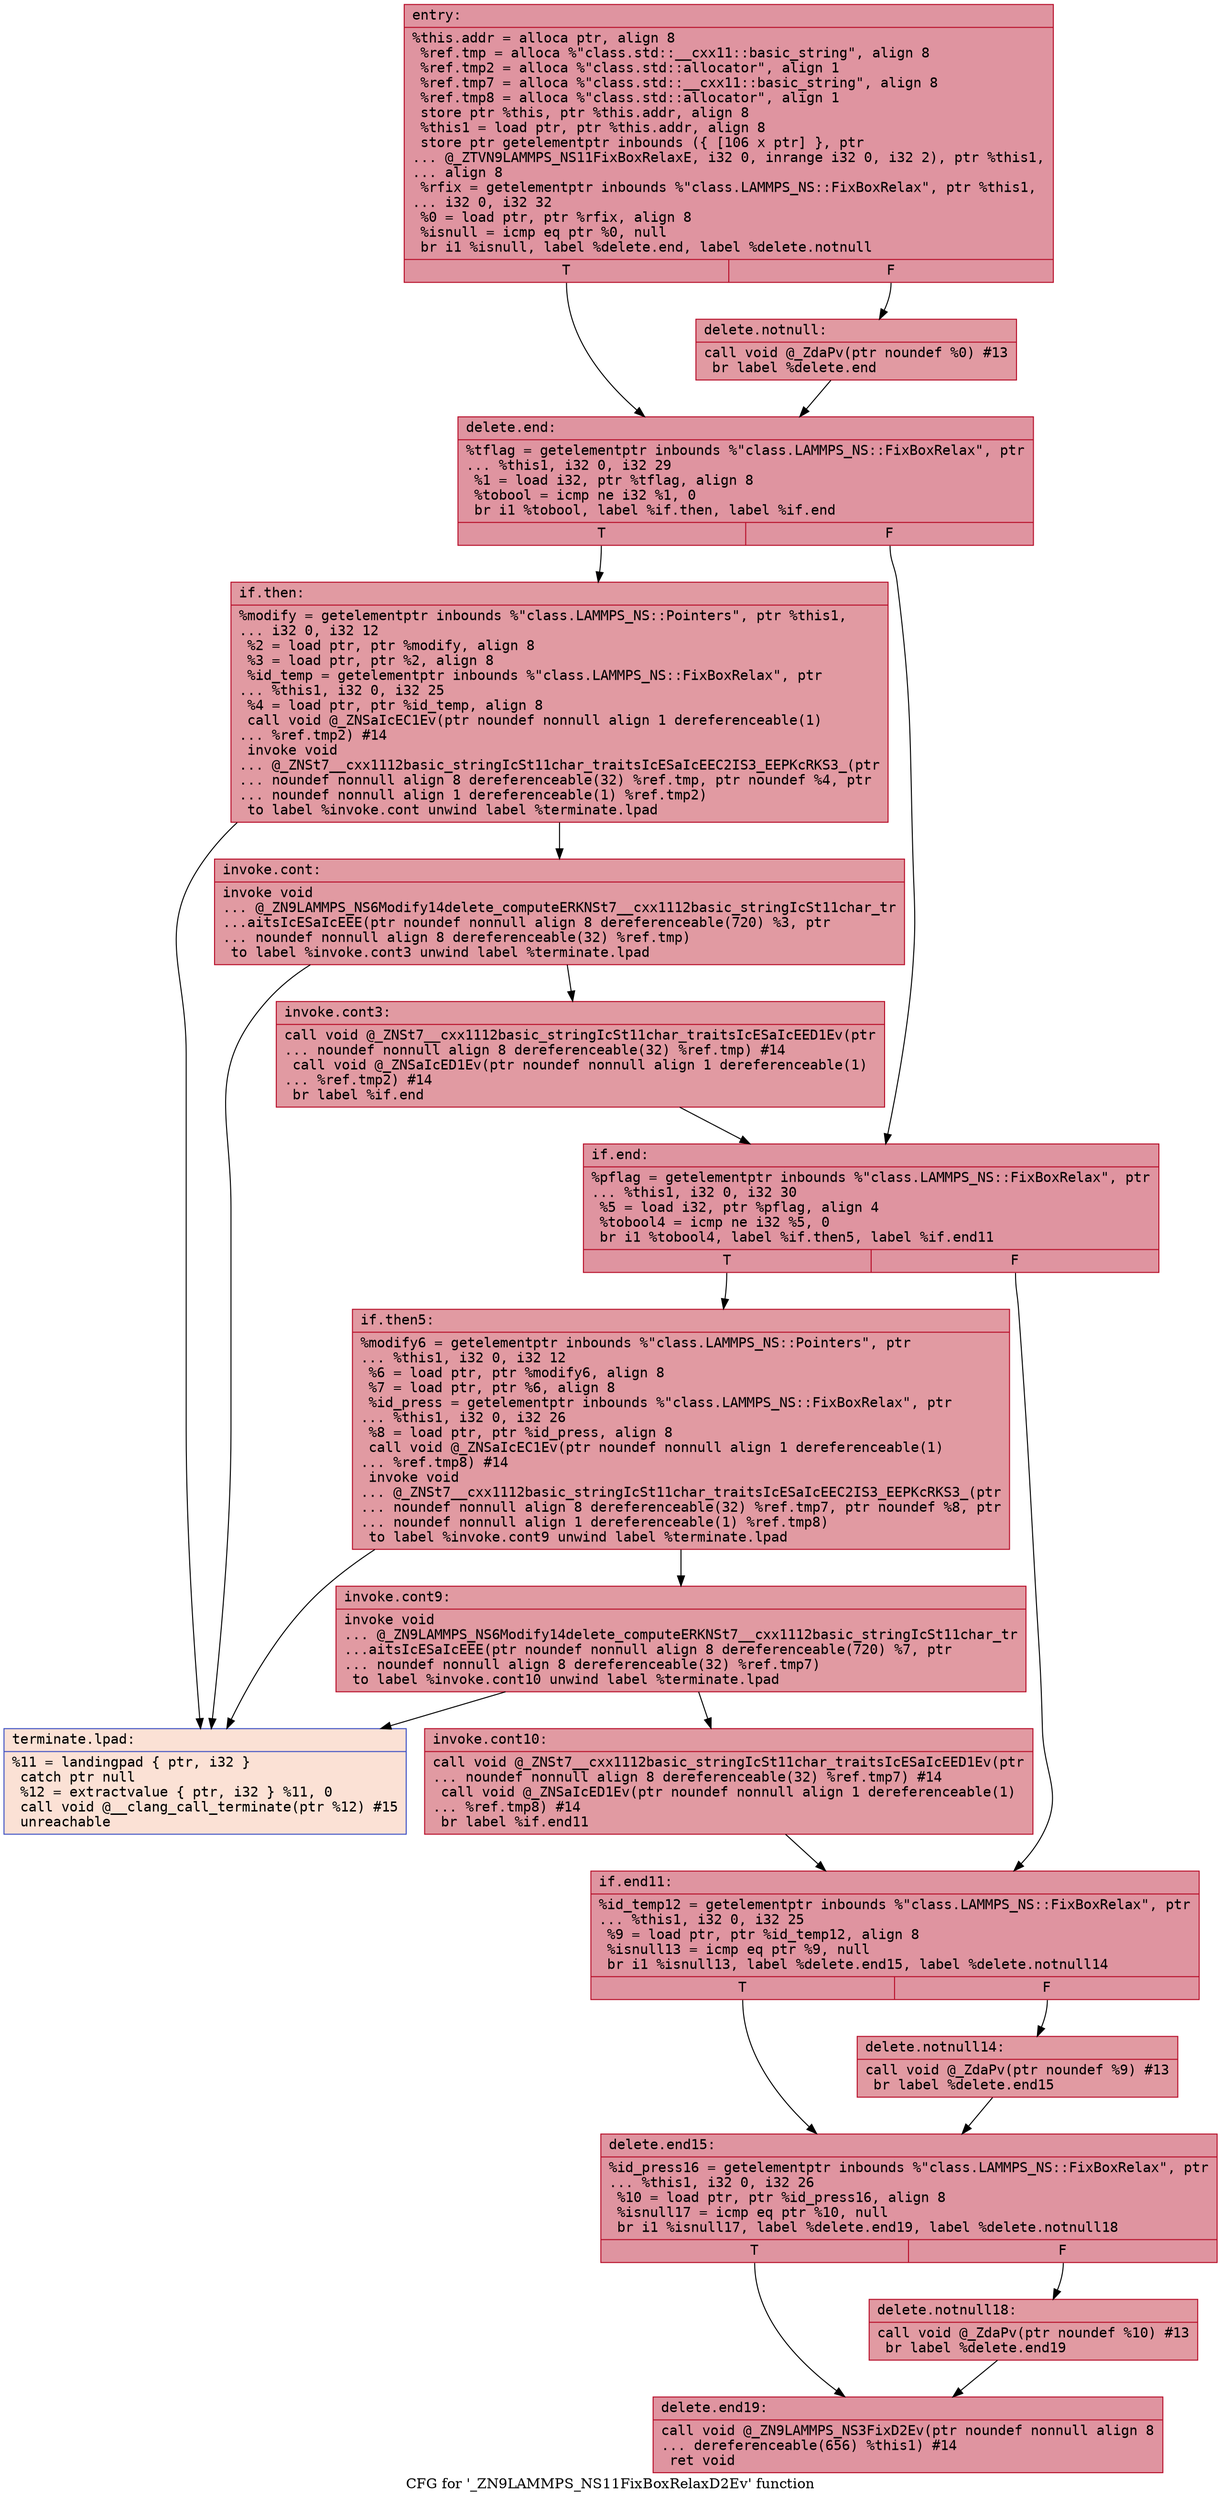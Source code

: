 digraph "CFG for '_ZN9LAMMPS_NS11FixBoxRelaxD2Ev' function" {
	label="CFG for '_ZN9LAMMPS_NS11FixBoxRelaxD2Ev' function";

	Node0x55810d7ad730 [shape=record,color="#b70d28ff", style=filled, fillcolor="#b70d2870" fontname="Courier",label="{entry:\l|  %this.addr = alloca ptr, align 8\l  %ref.tmp = alloca %\"class.std::__cxx11::basic_string\", align 8\l  %ref.tmp2 = alloca %\"class.std::allocator\", align 1\l  %ref.tmp7 = alloca %\"class.std::__cxx11::basic_string\", align 8\l  %ref.tmp8 = alloca %\"class.std::allocator\", align 1\l  store ptr %this, ptr %this.addr, align 8\l  %this1 = load ptr, ptr %this.addr, align 8\l  store ptr getelementptr inbounds (\{ [106 x ptr] \}, ptr\l... @_ZTVN9LAMMPS_NS11FixBoxRelaxE, i32 0, inrange i32 0, i32 2), ptr %this1,\l... align 8\l  %rfix = getelementptr inbounds %\"class.LAMMPS_NS::FixBoxRelax\", ptr %this1,\l... i32 0, i32 32\l  %0 = load ptr, ptr %rfix, align 8\l  %isnull = icmp eq ptr %0, null\l  br i1 %isnull, label %delete.end, label %delete.notnull\l|{<s0>T|<s1>F}}"];
	Node0x55810d7ad730:s0 -> Node0x55810d7add30[tooltip="entry -> delete.end\nProbability 37.50%" ];
	Node0x55810d7ad730:s1 -> Node0x55810d7add80[tooltip="entry -> delete.notnull\nProbability 62.50%" ];
	Node0x55810d7add80 [shape=record,color="#b70d28ff", style=filled, fillcolor="#bb1b2c70" fontname="Courier",label="{delete.notnull:\l|  call void @_ZdaPv(ptr noundef %0) #13\l  br label %delete.end\l}"];
	Node0x55810d7add80 -> Node0x55810d7add30[tooltip="delete.notnull -> delete.end\nProbability 100.00%" ];
	Node0x55810d7add30 [shape=record,color="#b70d28ff", style=filled, fillcolor="#b70d2870" fontname="Courier",label="{delete.end:\l|  %tflag = getelementptr inbounds %\"class.LAMMPS_NS::FixBoxRelax\", ptr\l... %this1, i32 0, i32 29\l  %1 = load i32, ptr %tflag, align 8\l  %tobool = icmp ne i32 %1, 0\l  br i1 %tobool, label %if.then, label %if.end\l|{<s0>T|<s1>F}}"];
	Node0x55810d7add30:s0 -> Node0x55810d7ae3c0[tooltip="delete.end -> if.then\nProbability 62.50%" ];
	Node0x55810d7add30:s1 -> Node0x55810d7ae430[tooltip="delete.end -> if.end\nProbability 37.50%" ];
	Node0x55810d7ae3c0 [shape=record,color="#b70d28ff", style=filled, fillcolor="#bb1b2c70" fontname="Courier",label="{if.then:\l|  %modify = getelementptr inbounds %\"class.LAMMPS_NS::Pointers\", ptr %this1,\l... i32 0, i32 12\l  %2 = load ptr, ptr %modify, align 8\l  %3 = load ptr, ptr %2, align 8\l  %id_temp = getelementptr inbounds %\"class.LAMMPS_NS::FixBoxRelax\", ptr\l... %this1, i32 0, i32 25\l  %4 = load ptr, ptr %id_temp, align 8\l  call void @_ZNSaIcEC1Ev(ptr noundef nonnull align 1 dereferenceable(1)\l... %ref.tmp2) #14\l  invoke void\l... @_ZNSt7__cxx1112basic_stringIcSt11char_traitsIcESaIcEEC2IS3_EEPKcRKS3_(ptr\l... noundef nonnull align 8 dereferenceable(32) %ref.tmp, ptr noundef %4, ptr\l... noundef nonnull align 1 dereferenceable(1) %ref.tmp2)\l          to label %invoke.cont unwind label %terminate.lpad\l}"];
	Node0x55810d7ae3c0 -> Node0x55810d7aea10[tooltip="if.then -> invoke.cont\nProbability 100.00%" ];
	Node0x55810d7ae3c0 -> Node0x55810d7aea90[tooltip="if.then -> terminate.lpad\nProbability 0.00%" ];
	Node0x55810d7aea10 [shape=record,color="#b70d28ff", style=filled, fillcolor="#bb1b2c70" fontname="Courier",label="{invoke.cont:\l|  invoke void\l... @_ZN9LAMMPS_NS6Modify14delete_computeERKNSt7__cxx1112basic_stringIcSt11char_tr\l...aitsIcESaIcEEE(ptr noundef nonnull align 8 dereferenceable(720) %3, ptr\l... noundef nonnull align 8 dereferenceable(32) %ref.tmp)\l          to label %invoke.cont3 unwind label %terminate.lpad\l}"];
	Node0x55810d7aea10 -> Node0x55810d7ae9c0[tooltip="invoke.cont -> invoke.cont3\nProbability 100.00%" ];
	Node0x55810d7aea10 -> Node0x55810d7aea90[tooltip="invoke.cont -> terminate.lpad\nProbability 0.00%" ];
	Node0x55810d7ae9c0 [shape=record,color="#b70d28ff", style=filled, fillcolor="#bb1b2c70" fontname="Courier",label="{invoke.cont3:\l|  call void @_ZNSt7__cxx1112basic_stringIcSt11char_traitsIcESaIcEED1Ev(ptr\l... noundef nonnull align 8 dereferenceable(32) %ref.tmp) #14\l  call void @_ZNSaIcED1Ev(ptr noundef nonnull align 1 dereferenceable(1)\l... %ref.tmp2) #14\l  br label %if.end\l}"];
	Node0x55810d7ae9c0 -> Node0x55810d7ae430[tooltip="invoke.cont3 -> if.end\nProbability 100.00%" ];
	Node0x55810d7ae430 [shape=record,color="#b70d28ff", style=filled, fillcolor="#b70d2870" fontname="Courier",label="{if.end:\l|  %pflag = getelementptr inbounds %\"class.LAMMPS_NS::FixBoxRelax\", ptr\l... %this1, i32 0, i32 30\l  %5 = load i32, ptr %pflag, align 4\l  %tobool4 = icmp ne i32 %5, 0\l  br i1 %tobool4, label %if.then5, label %if.end11\l|{<s0>T|<s1>F}}"];
	Node0x55810d7ae430:s0 -> Node0x55810d7af370[tooltip="if.end -> if.then5\nProbability 62.50%" ];
	Node0x55810d7ae430:s1 -> Node0x55810d7af3f0[tooltip="if.end -> if.end11\nProbability 37.50%" ];
	Node0x55810d7af370 [shape=record,color="#b70d28ff", style=filled, fillcolor="#bb1b2c70" fontname="Courier",label="{if.then5:\l|  %modify6 = getelementptr inbounds %\"class.LAMMPS_NS::Pointers\", ptr\l... %this1, i32 0, i32 12\l  %6 = load ptr, ptr %modify6, align 8\l  %7 = load ptr, ptr %6, align 8\l  %id_press = getelementptr inbounds %\"class.LAMMPS_NS::FixBoxRelax\", ptr\l... %this1, i32 0, i32 26\l  %8 = load ptr, ptr %id_press, align 8\l  call void @_ZNSaIcEC1Ev(ptr noundef nonnull align 1 dereferenceable(1)\l... %ref.tmp8) #14\l  invoke void\l... @_ZNSt7__cxx1112basic_stringIcSt11char_traitsIcESaIcEEC2IS3_EEPKcRKS3_(ptr\l... noundef nonnull align 8 dereferenceable(32) %ref.tmp7, ptr noundef %8, ptr\l... noundef nonnull align 1 dereferenceable(1) %ref.tmp8)\l          to label %invoke.cont9 unwind label %terminate.lpad\l}"];
	Node0x55810d7af370 -> Node0x55810d7afb80[tooltip="if.then5 -> invoke.cont9\nProbability 100.00%" ];
	Node0x55810d7af370 -> Node0x55810d7aea90[tooltip="if.then5 -> terminate.lpad\nProbability 0.00%" ];
	Node0x55810d7afb80 [shape=record,color="#b70d28ff", style=filled, fillcolor="#bb1b2c70" fontname="Courier",label="{invoke.cont9:\l|  invoke void\l... @_ZN9LAMMPS_NS6Modify14delete_computeERKNSt7__cxx1112basic_stringIcSt11char_tr\l...aitsIcESaIcEEE(ptr noundef nonnull align 8 dereferenceable(720) %7, ptr\l... noundef nonnull align 8 dereferenceable(32) %ref.tmp7)\l          to label %invoke.cont10 unwind label %terminate.lpad\l}"];
	Node0x55810d7afb80 -> Node0x55810d7afb30[tooltip="invoke.cont9 -> invoke.cont10\nProbability 100.00%" ];
	Node0x55810d7afb80 -> Node0x55810d7aea90[tooltip="invoke.cont9 -> terminate.lpad\nProbability 0.00%" ];
	Node0x55810d7afb30 [shape=record,color="#b70d28ff", style=filled, fillcolor="#bb1b2c70" fontname="Courier",label="{invoke.cont10:\l|  call void @_ZNSt7__cxx1112basic_stringIcSt11char_traitsIcESaIcEED1Ev(ptr\l... noundef nonnull align 8 dereferenceable(32) %ref.tmp7) #14\l  call void @_ZNSaIcED1Ev(ptr noundef nonnull align 1 dereferenceable(1)\l... %ref.tmp8) #14\l  br label %if.end11\l}"];
	Node0x55810d7afb30 -> Node0x55810d7af3f0[tooltip="invoke.cont10 -> if.end11\nProbability 100.00%" ];
	Node0x55810d7af3f0 [shape=record,color="#b70d28ff", style=filled, fillcolor="#b70d2870" fontname="Courier",label="{if.end11:\l|  %id_temp12 = getelementptr inbounds %\"class.LAMMPS_NS::FixBoxRelax\", ptr\l... %this1, i32 0, i32 25\l  %9 = load ptr, ptr %id_temp12, align 8\l  %isnull13 = icmp eq ptr %9, null\l  br i1 %isnull13, label %delete.end15, label %delete.notnull14\l|{<s0>T|<s1>F}}"];
	Node0x55810d7af3f0:s0 -> Node0x55810d7b0420[tooltip="if.end11 -> delete.end15\nProbability 37.50%" ];
	Node0x55810d7af3f0:s1 -> Node0x55810d7b04d0[tooltip="if.end11 -> delete.notnull14\nProbability 62.50%" ];
	Node0x55810d7b04d0 [shape=record,color="#b70d28ff", style=filled, fillcolor="#bb1b2c70" fontname="Courier",label="{delete.notnull14:\l|  call void @_ZdaPv(ptr noundef %9) #13\l  br label %delete.end15\l}"];
	Node0x55810d7b04d0 -> Node0x55810d7b0420[tooltip="delete.notnull14 -> delete.end15\nProbability 100.00%" ];
	Node0x55810d7b0420 [shape=record,color="#b70d28ff", style=filled, fillcolor="#b70d2870" fontname="Courier",label="{delete.end15:\l|  %id_press16 = getelementptr inbounds %\"class.LAMMPS_NS::FixBoxRelax\", ptr\l... %this1, i32 0, i32 26\l  %10 = load ptr, ptr %id_press16, align 8\l  %isnull17 = icmp eq ptr %10, null\l  br i1 %isnull17, label %delete.end19, label %delete.notnull18\l|{<s0>T|<s1>F}}"];
	Node0x55810d7b0420:s0 -> Node0x55810d7b0910[tooltip="delete.end15 -> delete.end19\nProbability 37.50%" ];
	Node0x55810d7b0420:s1 -> Node0x55810d7b09c0[tooltip="delete.end15 -> delete.notnull18\nProbability 62.50%" ];
	Node0x55810d7b09c0 [shape=record,color="#b70d28ff", style=filled, fillcolor="#bb1b2c70" fontname="Courier",label="{delete.notnull18:\l|  call void @_ZdaPv(ptr noundef %10) #13\l  br label %delete.end19\l}"];
	Node0x55810d7b09c0 -> Node0x55810d7b0910[tooltip="delete.notnull18 -> delete.end19\nProbability 100.00%" ];
	Node0x55810d7b0910 [shape=record,color="#b70d28ff", style=filled, fillcolor="#b70d2870" fontname="Courier",label="{delete.end19:\l|  call void @_ZN9LAMMPS_NS3FixD2Ev(ptr noundef nonnull align 8\l... dereferenceable(656) %this1) #14\l  ret void\l}"];
	Node0x55810d7aea90 [shape=record,color="#3d50c3ff", style=filled, fillcolor="#f7bca170" fontname="Courier",label="{terminate.lpad:\l|  %11 = landingpad \{ ptr, i32 \}\l          catch ptr null\l  %12 = extractvalue \{ ptr, i32 \} %11, 0\l  call void @__clang_call_terminate(ptr %12) #15\l  unreachable\l}"];
}
